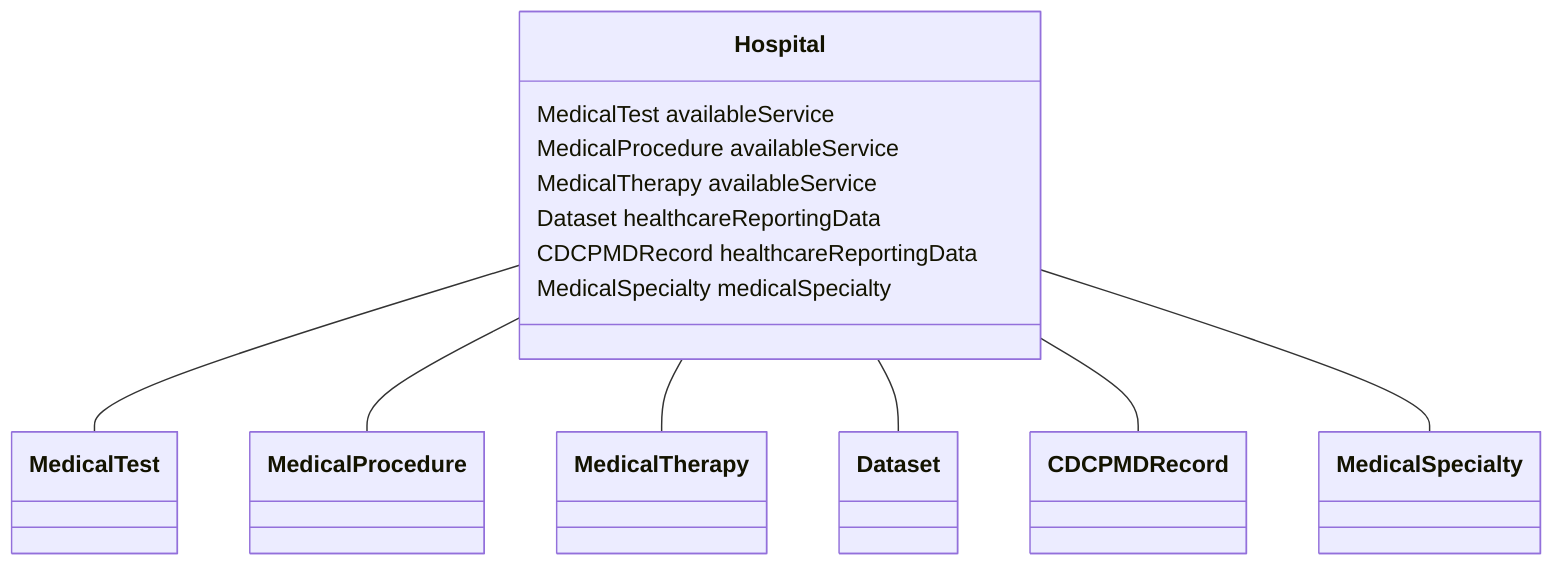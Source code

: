 classDiagram
  Hospital -- MedicalTest
  Hospital -- MedicalProcedure
  Hospital -- MedicalTherapy
  Hospital -- Dataset
  Hospital -- CDCPMDRecord
  Hospital -- MedicalSpecialty


class Hospital {

  MedicalTest availableService
  MedicalProcedure availableService
  MedicalTherapy availableService
  Dataset healthcareReportingData
  CDCPMDRecord healthcareReportingData
  MedicalSpecialty medicalSpecialty

 }